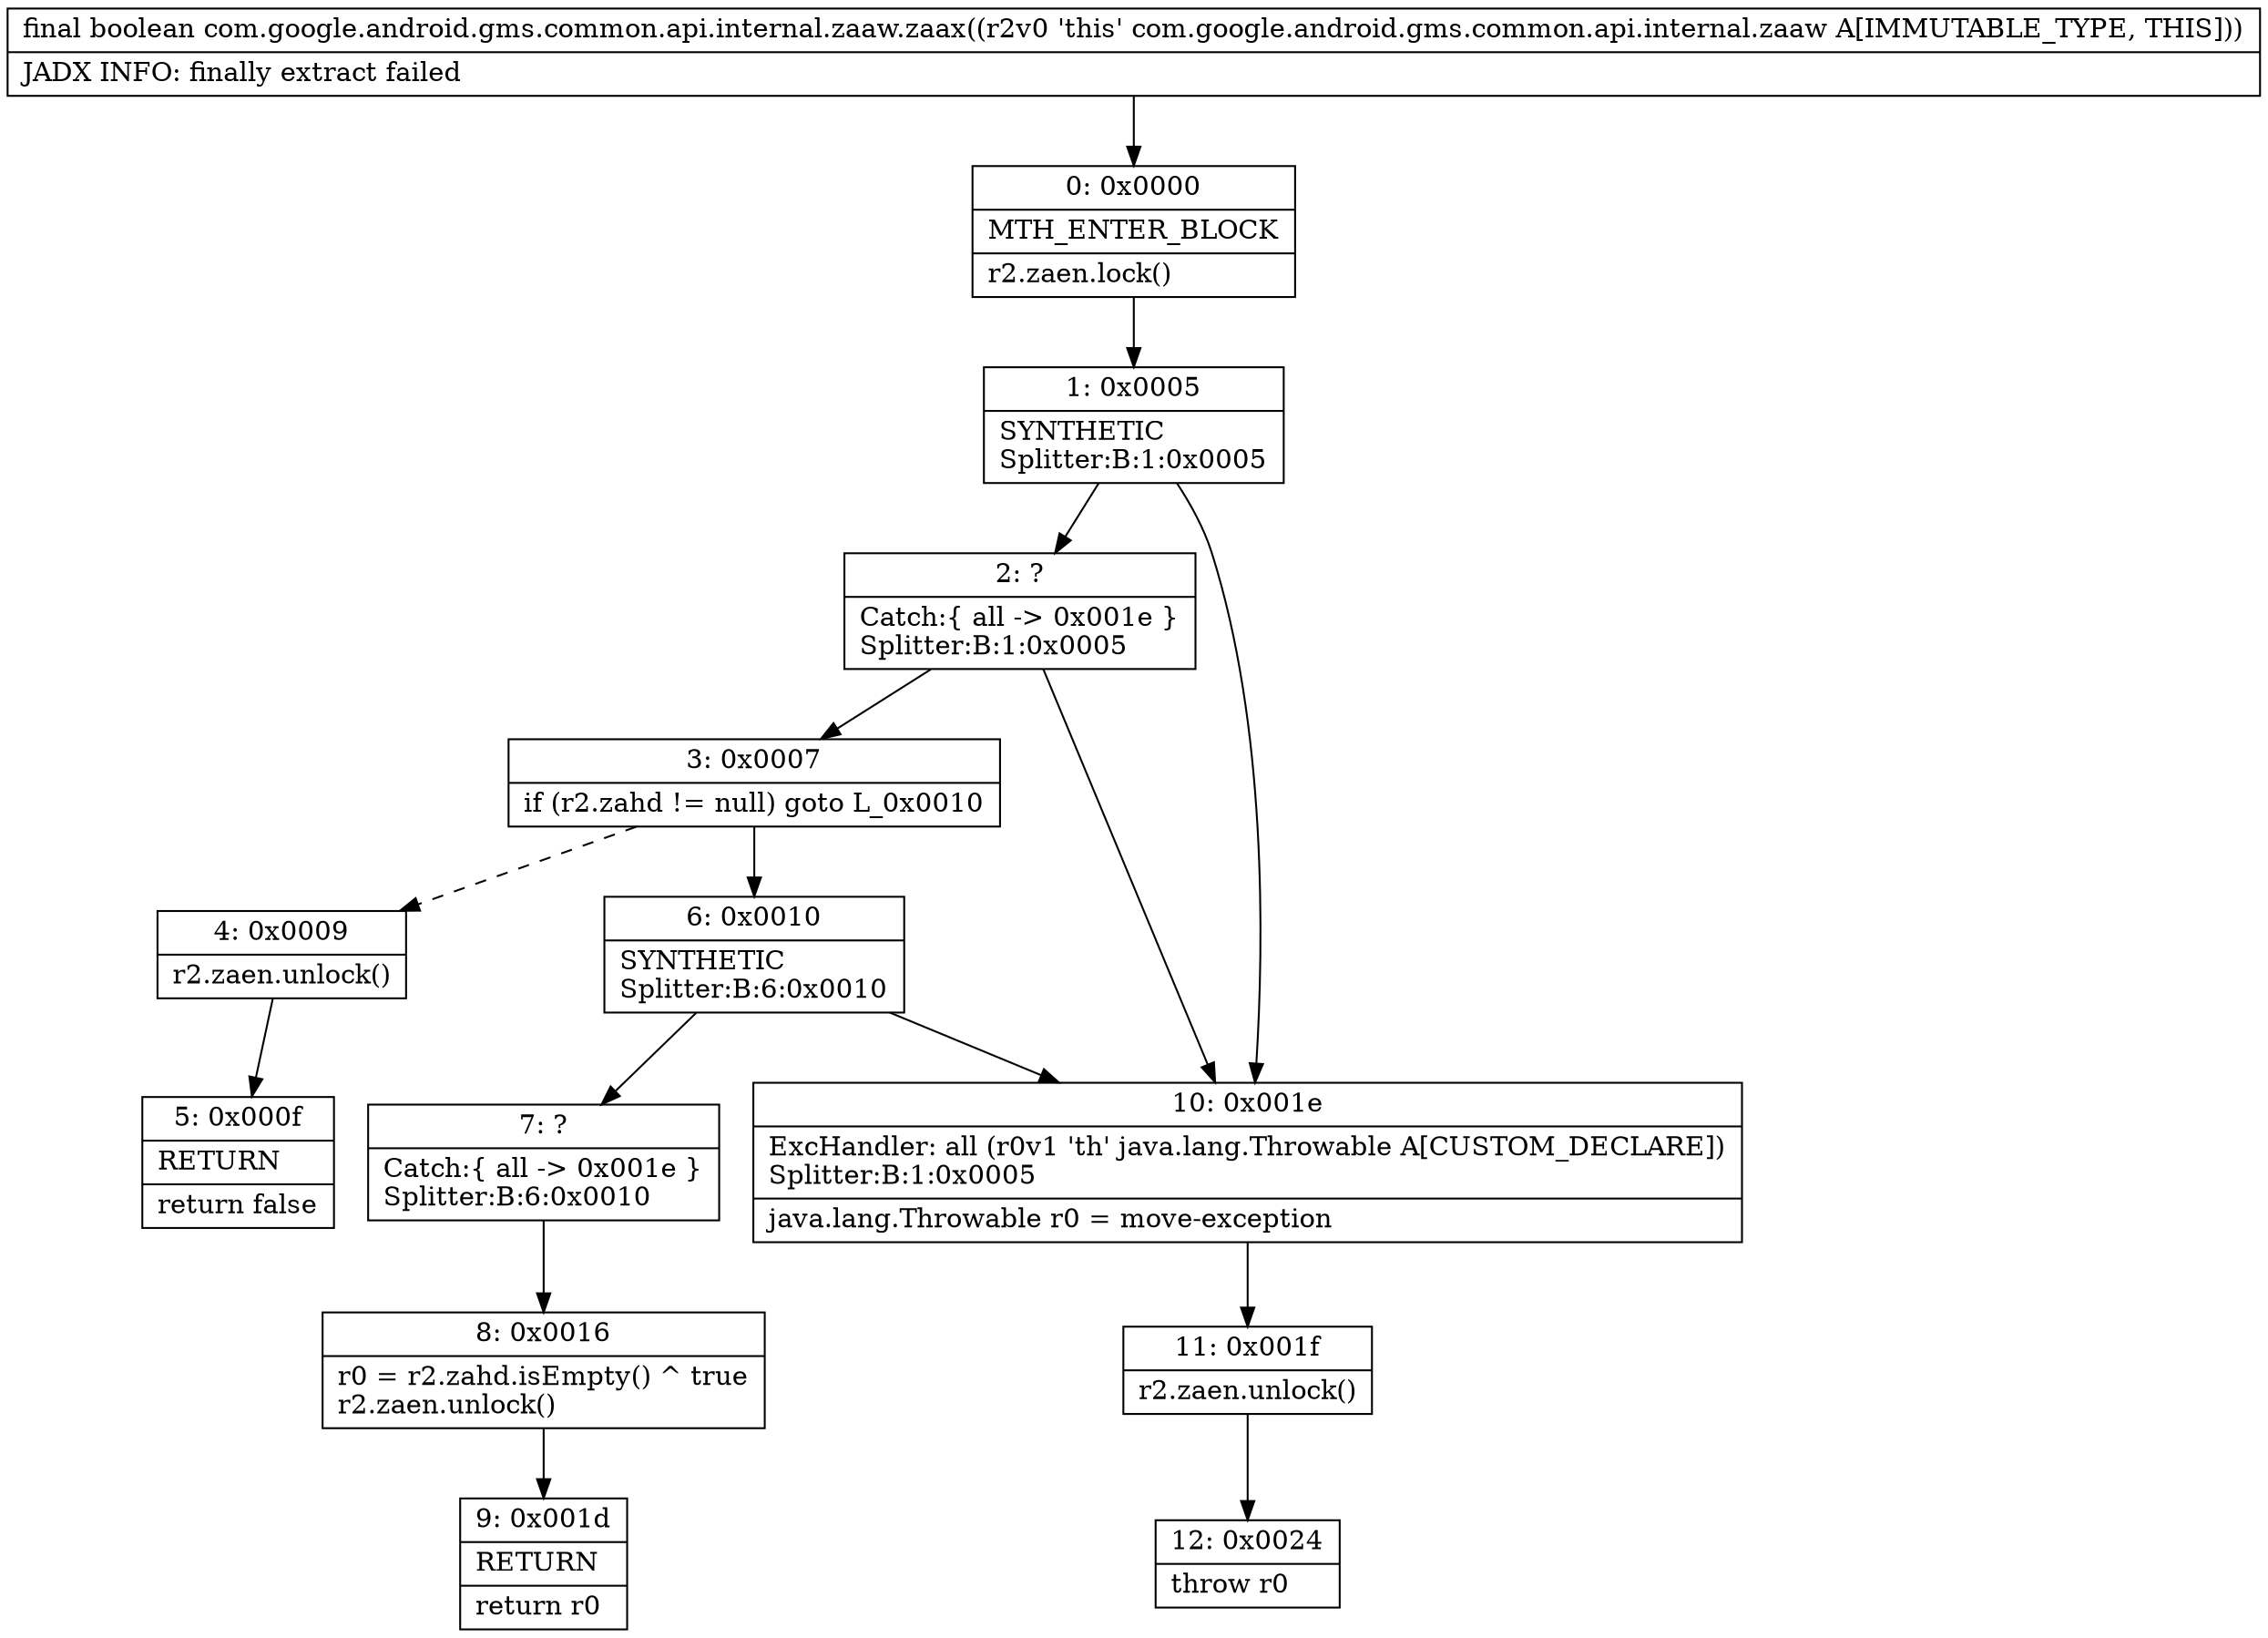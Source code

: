 digraph "CFG forcom.google.android.gms.common.api.internal.zaaw.zaax()Z" {
Node_0 [shape=record,label="{0\:\ 0x0000|MTH_ENTER_BLOCK\l|r2.zaen.lock()\l}"];
Node_1 [shape=record,label="{1\:\ 0x0005|SYNTHETIC\lSplitter:B:1:0x0005\l}"];
Node_2 [shape=record,label="{2\:\ ?|Catch:\{ all \-\> 0x001e \}\lSplitter:B:1:0x0005\l}"];
Node_3 [shape=record,label="{3\:\ 0x0007|if (r2.zahd != null) goto L_0x0010\l}"];
Node_4 [shape=record,label="{4\:\ 0x0009|r2.zaen.unlock()\l}"];
Node_5 [shape=record,label="{5\:\ 0x000f|RETURN\l|return false\l}"];
Node_6 [shape=record,label="{6\:\ 0x0010|SYNTHETIC\lSplitter:B:6:0x0010\l}"];
Node_7 [shape=record,label="{7\:\ ?|Catch:\{ all \-\> 0x001e \}\lSplitter:B:6:0x0010\l}"];
Node_8 [shape=record,label="{8\:\ 0x0016|r0 = r2.zahd.isEmpty() ^ true\lr2.zaen.unlock()\l}"];
Node_9 [shape=record,label="{9\:\ 0x001d|RETURN\l|return r0\l}"];
Node_10 [shape=record,label="{10\:\ 0x001e|ExcHandler: all (r0v1 'th' java.lang.Throwable A[CUSTOM_DECLARE])\lSplitter:B:1:0x0005\l|java.lang.Throwable r0 = move\-exception\l}"];
Node_11 [shape=record,label="{11\:\ 0x001f|r2.zaen.unlock()\l}"];
Node_12 [shape=record,label="{12\:\ 0x0024|throw r0\l}"];
MethodNode[shape=record,label="{final boolean com.google.android.gms.common.api.internal.zaaw.zaax((r2v0 'this' com.google.android.gms.common.api.internal.zaaw A[IMMUTABLE_TYPE, THIS]))  | JADX INFO: finally extract failed\l}"];
MethodNode -> Node_0;
Node_0 -> Node_1;
Node_1 -> Node_2;
Node_1 -> Node_10;
Node_2 -> Node_3;
Node_2 -> Node_10;
Node_3 -> Node_4[style=dashed];
Node_3 -> Node_6;
Node_4 -> Node_5;
Node_6 -> Node_7;
Node_6 -> Node_10;
Node_7 -> Node_8;
Node_8 -> Node_9;
Node_10 -> Node_11;
Node_11 -> Node_12;
}

